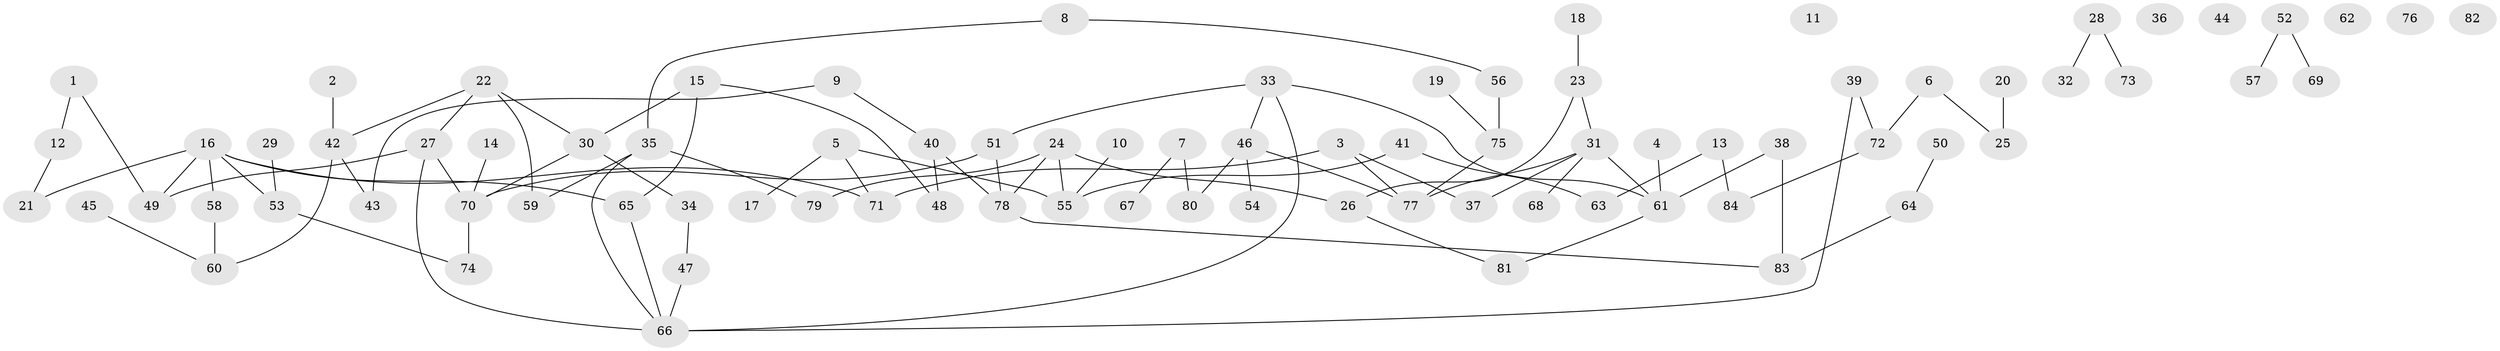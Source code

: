 // Generated by graph-tools (version 1.1) at 2025/25/03/09/25 03:25:13]
// undirected, 84 vertices, 96 edges
graph export_dot {
graph [start="1"]
  node [color=gray90,style=filled];
  1;
  2;
  3;
  4;
  5;
  6;
  7;
  8;
  9;
  10;
  11;
  12;
  13;
  14;
  15;
  16;
  17;
  18;
  19;
  20;
  21;
  22;
  23;
  24;
  25;
  26;
  27;
  28;
  29;
  30;
  31;
  32;
  33;
  34;
  35;
  36;
  37;
  38;
  39;
  40;
  41;
  42;
  43;
  44;
  45;
  46;
  47;
  48;
  49;
  50;
  51;
  52;
  53;
  54;
  55;
  56;
  57;
  58;
  59;
  60;
  61;
  62;
  63;
  64;
  65;
  66;
  67;
  68;
  69;
  70;
  71;
  72;
  73;
  74;
  75;
  76;
  77;
  78;
  79;
  80;
  81;
  82;
  83;
  84;
  1 -- 12;
  1 -- 49;
  2 -- 42;
  3 -- 37;
  3 -- 71;
  3 -- 77;
  4 -- 61;
  5 -- 17;
  5 -- 55;
  5 -- 71;
  6 -- 25;
  6 -- 72;
  7 -- 67;
  7 -- 80;
  8 -- 35;
  8 -- 56;
  9 -- 40;
  9 -- 43;
  10 -- 55;
  12 -- 21;
  13 -- 63;
  13 -- 84;
  14 -- 70;
  15 -- 30;
  15 -- 48;
  15 -- 65;
  16 -- 21;
  16 -- 49;
  16 -- 53;
  16 -- 58;
  16 -- 65;
  16 -- 71;
  18 -- 23;
  19 -- 75;
  20 -- 25;
  22 -- 27;
  22 -- 30;
  22 -- 42;
  22 -- 59;
  23 -- 26;
  23 -- 31;
  24 -- 26;
  24 -- 55;
  24 -- 78;
  24 -- 79;
  26 -- 81;
  27 -- 49;
  27 -- 66;
  27 -- 70;
  28 -- 32;
  28 -- 73;
  29 -- 53;
  30 -- 34;
  30 -- 70;
  31 -- 37;
  31 -- 61;
  31 -- 68;
  31 -- 77;
  33 -- 46;
  33 -- 51;
  33 -- 61;
  33 -- 66;
  34 -- 47;
  35 -- 59;
  35 -- 66;
  35 -- 79;
  38 -- 61;
  38 -- 83;
  39 -- 66;
  39 -- 72;
  40 -- 48;
  40 -- 78;
  41 -- 55;
  41 -- 63;
  42 -- 43;
  42 -- 60;
  45 -- 60;
  46 -- 54;
  46 -- 77;
  46 -- 80;
  47 -- 66;
  50 -- 64;
  51 -- 70;
  51 -- 78;
  52 -- 57;
  52 -- 69;
  53 -- 74;
  56 -- 75;
  58 -- 60;
  61 -- 81;
  64 -- 83;
  65 -- 66;
  70 -- 74;
  72 -- 84;
  75 -- 77;
  78 -- 83;
}
